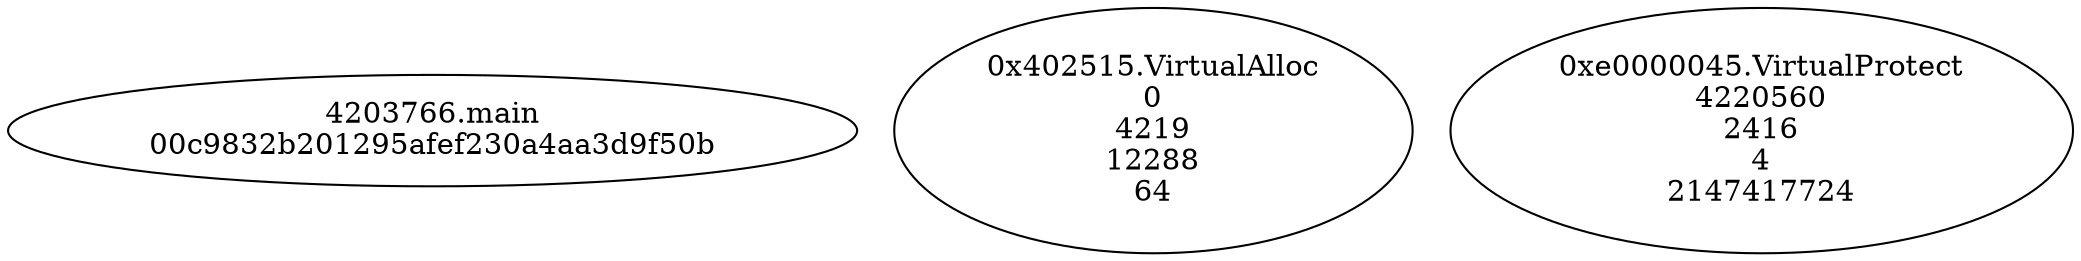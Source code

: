 // Global SCDG with merge call
digraph {
	0 [label="4203766.main
00c9832b201295afef230a4aa3d9f50b"]
	1 [label="0x402515.VirtualAlloc
0
4219
12288
64"]
	2 [label="0xe0000045.VirtualProtect
4220560
2416
4
2147417724"]
}
